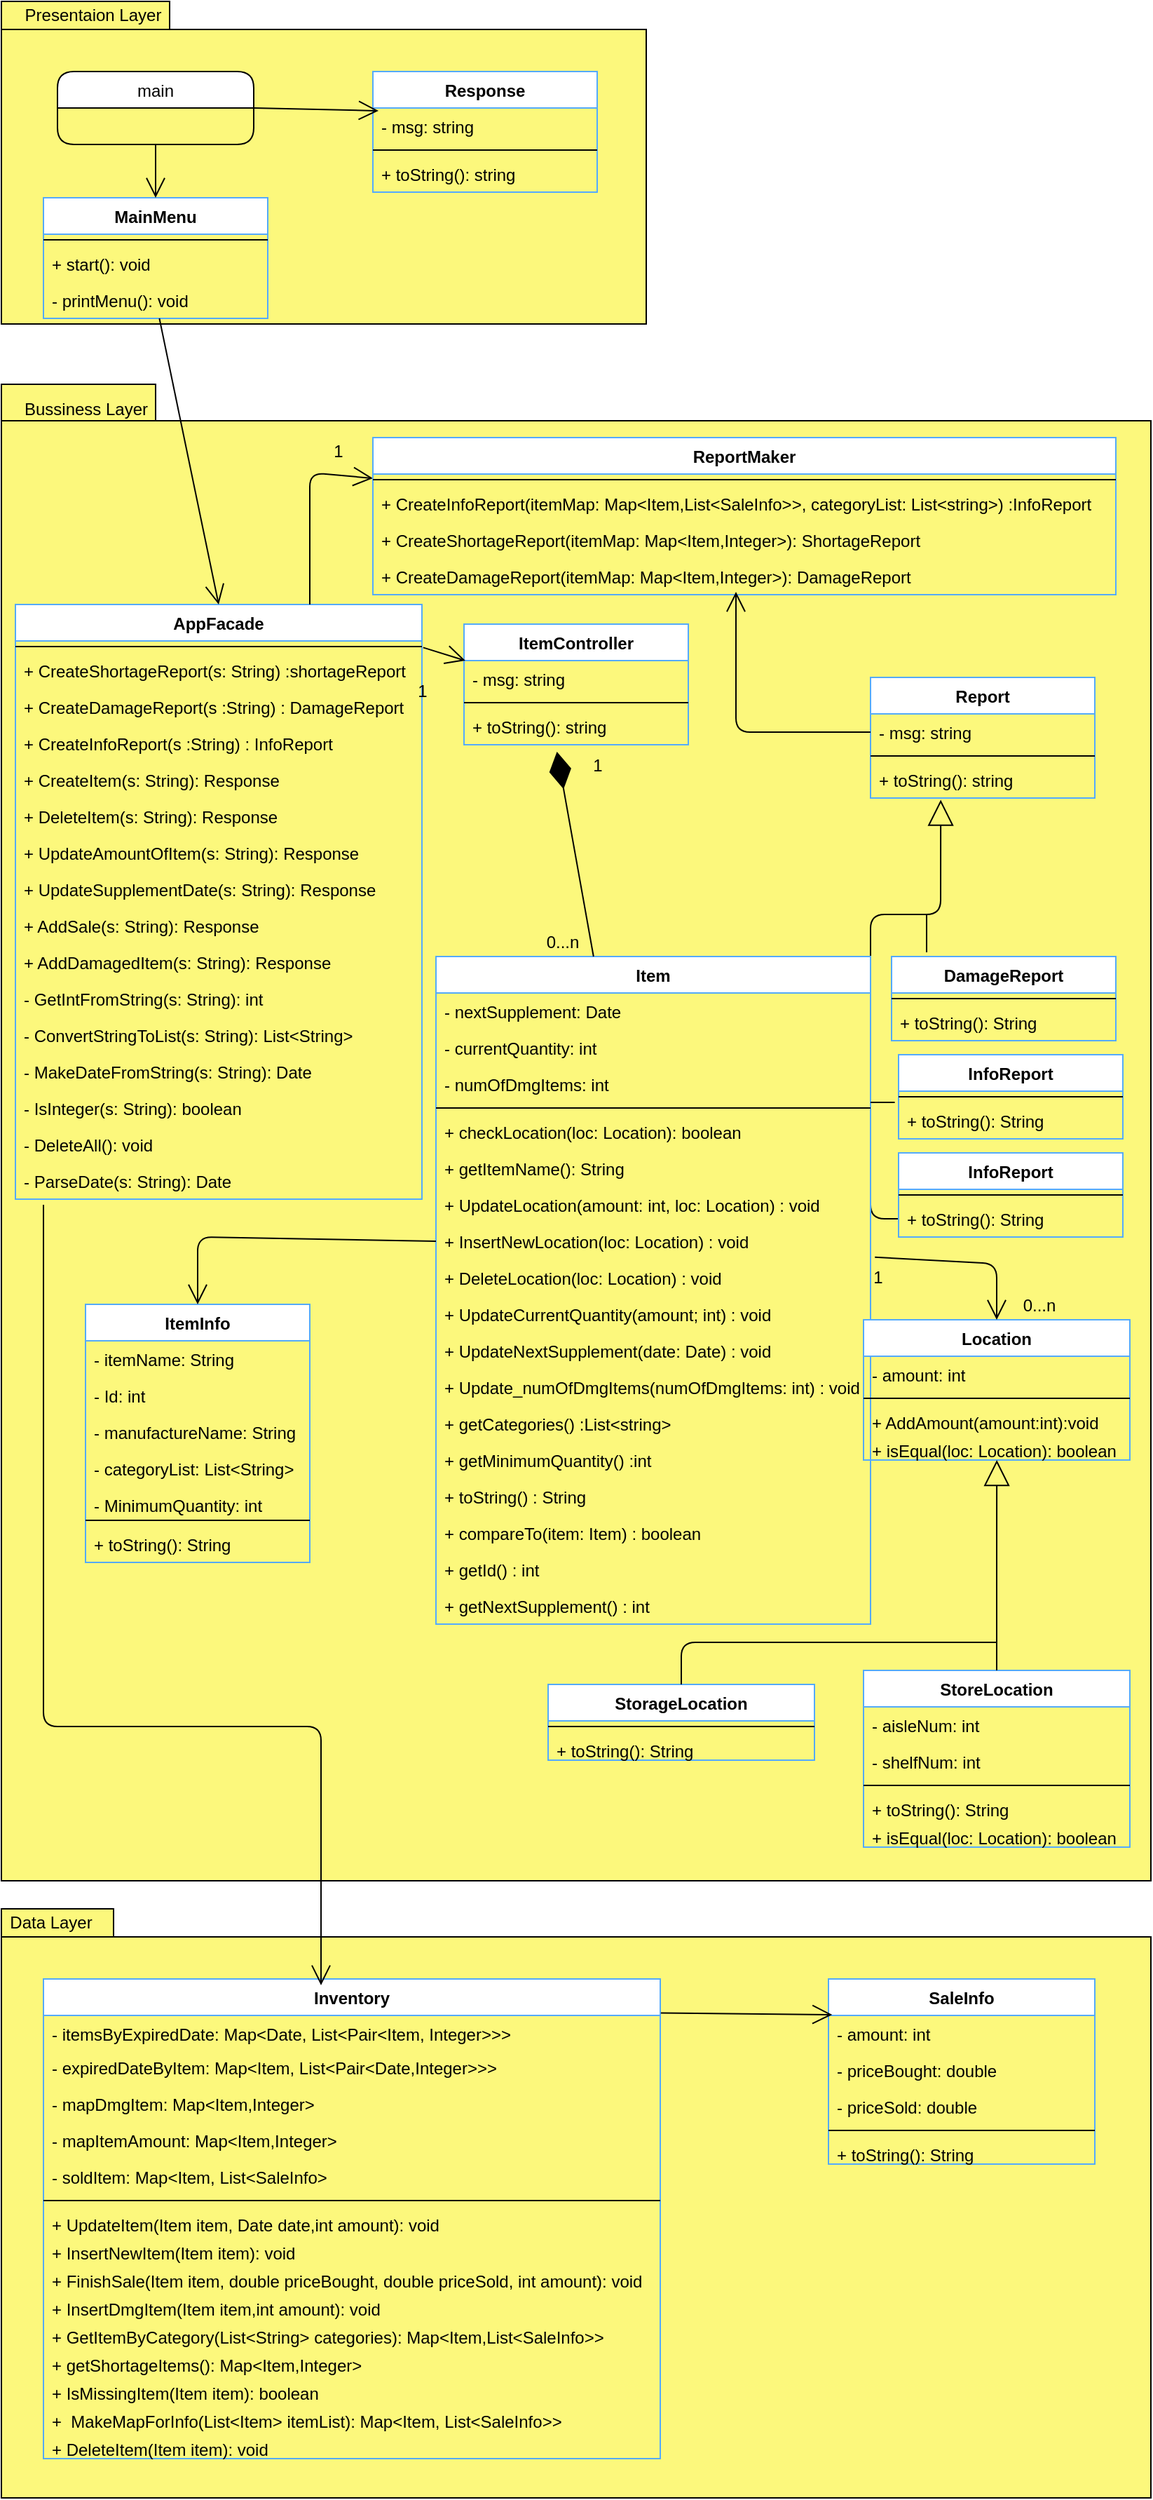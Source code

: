 <mxfile version="14.4.3" type="device"><diagram id="rXXebTQxPzWxODG-AcTk" name="Page-2"><mxGraphModel dx="852" dy="494" grid="1" gridSize="10" guides="1" tooltips="1" connect="1" arrows="1" fold="1" page="1" pageScale="1" pageWidth="850" pageHeight="1100" math="0" shadow="0"><root><mxCell id="LcNq6r1MLUMK9SBbnjjv-0"/><mxCell id="LcNq6r1MLUMK9SBbnjjv-1" parent="LcNq6r1MLUMK9SBbnjjv-0"/><mxCell id="LcNq6r1MLUMK9SBbnjjv-2" value="" style="shape=folder;fontStyle=1;spacingTop=10;tabWidth=80;tabHeight=20;tabPosition=left;html=1;fillColor=#FCF87C;" vertex="1" parent="LcNq6r1MLUMK9SBbnjjv-1"><mxGeometry x="10" y="1380" width="820" height="420" as="geometry"/></mxCell><mxCell id="LcNq6r1MLUMK9SBbnjjv-3" value="" style="shape=folder;fontStyle=1;spacingTop=10;tabWidth=110;tabHeight=26;tabPosition=left;html=1;fillColor=#FCF87C;" vertex="1" parent="LcNq6r1MLUMK9SBbnjjv-1"><mxGeometry x="10" y="293.01" width="820" height="1066.99" as="geometry"/></mxCell><mxCell id="LcNq6r1MLUMK9SBbnjjv-4" value="" style="shape=folder;fontStyle=1;spacingTop=10;tabWidth=120;tabHeight=20;tabPosition=left;html=1;fillColor=#FCF87C;" vertex="1" parent="LcNq6r1MLUMK9SBbnjjv-1"><mxGeometry x="10" y="20" width="460" height="230" as="geometry"/></mxCell><mxCell id="LcNq6r1MLUMK9SBbnjjv-5" value="main" style="swimlane;fontStyle=0;childLayout=stackLayout;horizontal=1;startSize=26;fillColor=#FFFFFF;horizontalStack=0;resizeParent=1;resizeParentMax=0;resizeLast=0;collapsible=1;marginBottom=0;rounded=1;" vertex="1" parent="LcNq6r1MLUMK9SBbnjjv-1"><mxGeometry x="50" y="70" width="140" height="52" as="geometry"/></mxCell><mxCell id="LcNq6r1MLUMK9SBbnjjv-6" value="Presentaion Layer" style="text;html=1;align=center;verticalAlign=middle;resizable=0;points=[];autosize=1;" vertex="1" parent="LcNq6r1MLUMK9SBbnjjv-1"><mxGeometry x="20" y="20" width="110" height="20" as="geometry"/></mxCell><mxCell id="LcNq6r1MLUMK9SBbnjjv-7" value="Response" style="swimlane;fontStyle=1;align=center;verticalAlign=top;childLayout=stackLayout;horizontal=1;startSize=26;horizontalStack=0;resizeParent=1;resizeParentMax=0;resizeLast=0;collapsible=1;marginBottom=0;strokeColor=#54AAFF;fillColor=#FFFFFF;" vertex="1" parent="LcNq6r1MLUMK9SBbnjjv-1"><mxGeometry x="275" y="70" width="160" height="86" as="geometry"/></mxCell><mxCell id="LcNq6r1MLUMK9SBbnjjv-8" value="- msg: string" style="text;strokeColor=none;fillColor=none;align=left;verticalAlign=top;spacingLeft=4;spacingRight=4;overflow=hidden;rotatable=0;points=[[0,0.5],[1,0.5]];portConstraint=eastwest;" vertex="1" parent="LcNq6r1MLUMK9SBbnjjv-7"><mxGeometry y="26" width="160" height="26" as="geometry"/></mxCell><mxCell id="LcNq6r1MLUMK9SBbnjjv-9" value="" style="line;strokeWidth=1;fillColor=none;align=left;verticalAlign=middle;spacingTop=-1;spacingLeft=3;spacingRight=3;rotatable=0;labelPosition=right;points=[];portConstraint=eastwest;" vertex="1" parent="LcNq6r1MLUMK9SBbnjjv-7"><mxGeometry y="52" width="160" height="8" as="geometry"/></mxCell><mxCell id="LcNq6r1MLUMK9SBbnjjv-10" value="+ toString(): string" style="text;strokeColor=none;fillColor=none;align=left;verticalAlign=top;spacingLeft=4;spacingRight=4;overflow=hidden;rotatable=0;points=[[0,0.5],[1,0.5]];portConstraint=eastwest;" vertex="1" parent="LcNq6r1MLUMK9SBbnjjv-7"><mxGeometry y="60" width="160" height="26" as="geometry"/></mxCell><mxCell id="LcNq6r1MLUMK9SBbnjjv-11" value="MainMenu" style="swimlane;fontStyle=1;align=center;verticalAlign=top;childLayout=stackLayout;horizontal=1;startSize=26;horizontalStack=0;resizeParent=1;resizeParentMax=0;resizeLast=0;collapsible=1;marginBottom=0;strokeColor=#54AAFF;fillColor=#FFFFFF;" vertex="1" parent="LcNq6r1MLUMK9SBbnjjv-1"><mxGeometry x="40" y="160" width="160" height="86" as="geometry"/></mxCell><mxCell id="LcNq6r1MLUMK9SBbnjjv-12" value="" style="line;strokeWidth=1;fillColor=none;align=left;verticalAlign=middle;spacingTop=-1;spacingLeft=3;spacingRight=3;rotatable=0;labelPosition=right;points=[];portConstraint=eastwest;" vertex="1" parent="LcNq6r1MLUMK9SBbnjjv-11"><mxGeometry y="26" width="160" height="8" as="geometry"/></mxCell><mxCell id="LcNq6r1MLUMK9SBbnjjv-13" value="+ start(): void" style="text;strokeColor=none;fillColor=none;align=left;verticalAlign=top;spacingLeft=4;spacingRight=4;overflow=hidden;rotatable=0;points=[[0,0.5],[1,0.5]];portConstraint=eastwest;" vertex="1" parent="LcNq6r1MLUMK9SBbnjjv-11"><mxGeometry y="34" width="160" height="26" as="geometry"/></mxCell><mxCell id="LcNq6r1MLUMK9SBbnjjv-14" value="- printMenu(): void" style="text;strokeColor=none;fillColor=none;align=left;verticalAlign=top;spacingLeft=4;spacingRight=4;overflow=hidden;rotatable=0;points=[[0,0.5],[1,0.5]];portConstraint=eastwest;" vertex="1" parent="LcNq6r1MLUMK9SBbnjjv-11"><mxGeometry y="60" width="160" height="26" as="geometry"/></mxCell><mxCell id="LcNq6r1MLUMK9SBbnjjv-15" value="Bussiness Layer" style="text;html=1;align=center;verticalAlign=middle;resizable=0;points=[];autosize=1;" vertex="1" parent="LcNq6r1MLUMK9SBbnjjv-1"><mxGeometry x="20" y="301.01" width="100" height="20" as="geometry"/></mxCell><mxCell id="LcNq6r1MLUMK9SBbnjjv-16" value="AppFacade" style="swimlane;fontStyle=1;align=center;verticalAlign=top;childLayout=stackLayout;horizontal=1;startSize=26;horizontalStack=0;resizeParent=1;resizeParentMax=0;resizeLast=0;collapsible=1;marginBottom=0;strokeColor=#54AAFF;fillColor=#FFFFFF;" vertex="1" parent="LcNq6r1MLUMK9SBbnjjv-1"><mxGeometry x="20" y="450" width="290" height="424" as="geometry"/></mxCell><mxCell id="LcNq6r1MLUMK9SBbnjjv-17" value="" style="line;strokeWidth=1;fillColor=none;align=left;verticalAlign=middle;spacingTop=-1;spacingLeft=3;spacingRight=3;rotatable=0;labelPosition=right;points=[];portConstraint=eastwest;" vertex="1" parent="LcNq6r1MLUMK9SBbnjjv-16"><mxGeometry y="26" width="290" height="8" as="geometry"/></mxCell><mxCell id="LcNq6r1MLUMK9SBbnjjv-18" value="+ CreateShortageReport(s: String) :shortageReport" style="text;strokeColor=none;fillColor=none;align=left;verticalAlign=top;spacingLeft=4;spacingRight=4;overflow=hidden;rotatable=0;points=[[0,0.5],[1,0.5]];portConstraint=eastwest;" vertex="1" parent="LcNq6r1MLUMK9SBbnjjv-16"><mxGeometry y="34" width="290" height="26" as="geometry"/></mxCell><mxCell id="LcNq6r1MLUMK9SBbnjjv-19" value="" style="endArrow=open;endFill=1;endSize=12;html=1;entryX=0;entryY=-0.192;entryDx=0;entryDy=0;exitX=0.7;exitY=1.115;exitDx=0;exitDy=0;exitPerimeter=0;entryPerimeter=0;" edge="1" parent="LcNq6r1MLUMK9SBbnjjv-16" target="LcNq6r1MLUMK9SBbnjjv-36"><mxGeometry width="160" relative="1" as="geometry"><mxPoint x="210" y="-0.01" as="sourcePoint"/><mxPoint x="213" y="164" as="targetPoint"/><Array as="points"><mxPoint x="210" y="-94"/></Array></mxGeometry></mxCell><mxCell id="LcNq6r1MLUMK9SBbnjjv-20" value="+ CreateDamageReport(s :String) : DamageReport" style="text;strokeColor=none;fillColor=none;align=left;verticalAlign=top;spacingLeft=4;spacingRight=4;overflow=hidden;rotatable=0;points=[[0,0.5],[1,0.5]];portConstraint=eastwest;" vertex="1" parent="LcNq6r1MLUMK9SBbnjjv-16"><mxGeometry y="60" width="290" height="26" as="geometry"/></mxCell><mxCell id="LcNq6r1MLUMK9SBbnjjv-21" value="+ CreateInfoReport(s :String) : InfoReport" style="text;strokeColor=none;fillColor=none;align=left;verticalAlign=top;spacingLeft=4;spacingRight=4;overflow=hidden;rotatable=0;points=[[0,0.5],[1,0.5]];portConstraint=eastwest;" vertex="1" parent="LcNq6r1MLUMK9SBbnjjv-16"><mxGeometry y="86" width="290" height="26" as="geometry"/></mxCell><mxCell id="LcNq6r1MLUMK9SBbnjjv-22" value="+ CreateItem(s: String): Response" style="text;strokeColor=none;fillColor=none;align=left;verticalAlign=top;spacingLeft=4;spacingRight=4;overflow=hidden;rotatable=0;points=[[0,0.5],[1,0.5]];portConstraint=eastwest;" vertex="1" parent="LcNq6r1MLUMK9SBbnjjv-16"><mxGeometry y="112" width="290" height="26" as="geometry"/></mxCell><mxCell id="LcNq6r1MLUMK9SBbnjjv-23" value="+ DeleteItem(s: String): Response" style="text;strokeColor=none;fillColor=none;align=left;verticalAlign=top;spacingLeft=4;spacingRight=4;overflow=hidden;rotatable=0;points=[[0,0.5],[1,0.5]];portConstraint=eastwest;" vertex="1" parent="LcNq6r1MLUMK9SBbnjjv-16"><mxGeometry y="138" width="290" height="26" as="geometry"/></mxCell><mxCell id="LcNq6r1MLUMK9SBbnjjv-24" value="+ UpdateAmountOfItem(s: String): Response" style="text;strokeColor=none;fillColor=none;align=left;verticalAlign=top;spacingLeft=4;spacingRight=4;overflow=hidden;rotatable=0;points=[[0,0.5],[1,0.5]];portConstraint=eastwest;" vertex="1" parent="LcNq6r1MLUMK9SBbnjjv-16"><mxGeometry y="164" width="290" height="26" as="geometry"/></mxCell><mxCell id="LcNq6r1MLUMK9SBbnjjv-25" value="+ UpdateSupplementDate(s: String): Response" style="text;strokeColor=none;fillColor=none;align=left;verticalAlign=top;spacingLeft=4;spacingRight=4;overflow=hidden;rotatable=0;points=[[0,0.5],[1,0.5]];portConstraint=eastwest;" vertex="1" parent="LcNq6r1MLUMK9SBbnjjv-16"><mxGeometry y="190" width="290" height="26" as="geometry"/></mxCell><mxCell id="LcNq6r1MLUMK9SBbnjjv-26" value="+ AddSale(s: String): Response" style="text;strokeColor=none;fillColor=none;align=left;verticalAlign=top;spacingLeft=4;spacingRight=4;overflow=hidden;rotatable=0;points=[[0,0.5],[1,0.5]];portConstraint=eastwest;" vertex="1" parent="LcNq6r1MLUMK9SBbnjjv-16"><mxGeometry y="216" width="290" height="26" as="geometry"/></mxCell><mxCell id="LcNq6r1MLUMK9SBbnjjv-27" value="+ AddDamagedItem(s: String): Response" style="text;strokeColor=none;fillColor=none;align=left;verticalAlign=top;spacingLeft=4;spacingRight=4;overflow=hidden;rotatable=0;points=[[0,0.5],[1,0.5]];portConstraint=eastwest;" vertex="1" parent="LcNq6r1MLUMK9SBbnjjv-16"><mxGeometry y="242" width="290" height="26" as="geometry"/></mxCell><mxCell id="LcNq6r1MLUMK9SBbnjjv-28" value="- GetIntFromString(s: String): int" style="text;strokeColor=none;fillColor=none;align=left;verticalAlign=top;spacingLeft=4;spacingRight=4;overflow=hidden;rotatable=0;points=[[0,0.5],[1,0.5]];portConstraint=eastwest;" vertex="1" parent="LcNq6r1MLUMK9SBbnjjv-16"><mxGeometry y="268" width="290" height="26" as="geometry"/></mxCell><mxCell id="LcNq6r1MLUMK9SBbnjjv-29" value="- ConvertStringToList(s: String): List&lt;String&gt;" style="text;strokeColor=none;fillColor=none;align=left;verticalAlign=top;spacingLeft=4;spacingRight=4;overflow=hidden;rotatable=0;points=[[0,0.5],[1,0.5]];portConstraint=eastwest;" vertex="1" parent="LcNq6r1MLUMK9SBbnjjv-16"><mxGeometry y="294" width="290" height="26" as="geometry"/></mxCell><mxCell id="LcNq6r1MLUMK9SBbnjjv-30" value="- MakeDateFromString(s: String): Date" style="text;strokeColor=none;fillColor=none;align=left;verticalAlign=top;spacingLeft=4;spacingRight=4;overflow=hidden;rotatable=0;points=[[0,0.5],[1,0.5]];portConstraint=eastwest;" vertex="1" parent="LcNq6r1MLUMK9SBbnjjv-16"><mxGeometry y="320" width="290" height="26" as="geometry"/></mxCell><mxCell id="LcNq6r1MLUMK9SBbnjjv-31" value="- IsInteger(s: String): boolean" style="text;strokeColor=none;fillColor=none;align=left;verticalAlign=top;spacingLeft=4;spacingRight=4;overflow=hidden;rotatable=0;points=[[0,0.5],[1,0.5]];portConstraint=eastwest;" vertex="1" parent="LcNq6r1MLUMK9SBbnjjv-16"><mxGeometry y="346" width="290" height="26" as="geometry"/></mxCell><mxCell id="LcNq6r1MLUMK9SBbnjjv-32" value="- DeleteAll(): void" style="text;strokeColor=none;fillColor=none;align=left;verticalAlign=top;spacingLeft=4;spacingRight=4;overflow=hidden;rotatable=0;points=[[0,0.5],[1,0.5]];portConstraint=eastwest;" vertex="1" parent="LcNq6r1MLUMK9SBbnjjv-16"><mxGeometry y="372" width="290" height="26" as="geometry"/></mxCell><mxCell id="LcNq6r1MLUMK9SBbnjjv-33" value="- ParseDate(s: String): Date" style="text;strokeColor=none;fillColor=none;align=left;verticalAlign=top;spacingLeft=4;spacingRight=4;overflow=hidden;rotatable=0;points=[[0,0.5],[1,0.5]];portConstraint=eastwest;" vertex="1" parent="LcNq6r1MLUMK9SBbnjjv-16"><mxGeometry y="398" width="290" height="26" as="geometry"/></mxCell><mxCell id="LcNq6r1MLUMK9SBbnjjv-34" value="ReportMaker" style="swimlane;fontStyle=1;align=center;verticalAlign=top;childLayout=stackLayout;horizontal=1;startSize=26;horizontalStack=0;resizeParent=1;resizeParentMax=0;resizeLast=0;collapsible=1;marginBottom=0;strokeColor=#54AAFF;fillColor=#FFFFFF;" vertex="1" parent="LcNq6r1MLUMK9SBbnjjv-1"><mxGeometry x="275" y="331.01" width="530" height="112" as="geometry"/></mxCell><mxCell id="LcNq6r1MLUMK9SBbnjjv-35" value="" style="line;strokeWidth=1;fillColor=none;align=left;verticalAlign=middle;spacingTop=-1;spacingLeft=3;spacingRight=3;rotatable=0;labelPosition=right;points=[];portConstraint=eastwest;" vertex="1" parent="LcNq6r1MLUMK9SBbnjjv-34"><mxGeometry y="26" width="530" height="8" as="geometry"/></mxCell><mxCell id="LcNq6r1MLUMK9SBbnjjv-36" value="+ CreateInfoReport(itemMap: Map&lt;Item,List&lt;SaleInfo&gt;&gt;, categoryList: List&lt;string&gt;) :InfoReport" style="text;strokeColor=none;fillColor=none;align=left;verticalAlign=top;spacingLeft=4;spacingRight=4;overflow=hidden;rotatable=0;points=[[0,0.5],[1,0.5]];portConstraint=eastwest;" vertex="1" parent="LcNq6r1MLUMK9SBbnjjv-34"><mxGeometry y="34" width="530" height="26" as="geometry"/></mxCell><mxCell id="LcNq6r1MLUMK9SBbnjjv-37" value="+ CreateShortageReport(itemMap: Map&lt;Item,Integer&gt;): ShortageReport " style="text;strokeColor=none;fillColor=none;align=left;verticalAlign=top;spacingLeft=4;spacingRight=4;overflow=hidden;rotatable=0;points=[[0,0.5],[1,0.5]];portConstraint=eastwest;" vertex="1" parent="LcNq6r1MLUMK9SBbnjjv-34"><mxGeometry y="60" width="530" height="26" as="geometry"/></mxCell><mxCell id="LcNq6r1MLUMK9SBbnjjv-38" value="+ CreateDamageReport(itemMap: Map&lt;Item,Integer&gt;): DamageReport " style="text;strokeColor=none;fillColor=none;align=left;verticalAlign=top;spacingLeft=4;spacingRight=4;overflow=hidden;rotatable=0;points=[[0,0.5],[1,0.5]];portConstraint=eastwest;" vertex="1" parent="LcNq6r1MLUMK9SBbnjjv-34"><mxGeometry y="86" width="530" height="26" as="geometry"/></mxCell><mxCell id="LcNq6r1MLUMK9SBbnjjv-39" value="ItemController" style="swimlane;fontStyle=1;align=center;verticalAlign=top;childLayout=stackLayout;horizontal=1;startSize=26;horizontalStack=0;resizeParent=1;resizeParentMax=0;resizeLast=0;collapsible=1;marginBottom=0;strokeColor=#54AAFF;fillColor=#FFFFFF;" vertex="1" parent="LcNq6r1MLUMK9SBbnjjv-1"><mxGeometry x="340" y="464" width="160" height="86" as="geometry"/></mxCell><mxCell id="LcNq6r1MLUMK9SBbnjjv-40" value="- msg: string" style="text;strokeColor=none;fillColor=none;align=left;verticalAlign=top;spacingLeft=4;spacingRight=4;overflow=hidden;rotatable=0;points=[[0,0.5],[1,0.5]];portConstraint=eastwest;" vertex="1" parent="LcNq6r1MLUMK9SBbnjjv-39"><mxGeometry y="26" width="160" height="26" as="geometry"/></mxCell><mxCell id="LcNq6r1MLUMK9SBbnjjv-41" value="" style="line;strokeWidth=1;fillColor=none;align=left;verticalAlign=middle;spacingTop=-1;spacingLeft=3;spacingRight=3;rotatable=0;labelPosition=right;points=[];portConstraint=eastwest;" vertex="1" parent="LcNq6r1MLUMK9SBbnjjv-39"><mxGeometry y="52" width="160" height="8" as="geometry"/></mxCell><mxCell id="LcNq6r1MLUMK9SBbnjjv-42" value="+ toString(): string" style="text;strokeColor=none;fillColor=none;align=left;verticalAlign=top;spacingLeft=4;spacingRight=4;overflow=hidden;rotatable=0;points=[[0,0.5],[1,0.5]];portConstraint=eastwest;" vertex="1" parent="LcNq6r1MLUMK9SBbnjjv-39"><mxGeometry y="60" width="160" height="26" as="geometry"/></mxCell><mxCell id="LcNq6r1MLUMK9SBbnjjv-43" value="" style="endArrow=open;endFill=1;endSize=12;html=1;entryX=0.5;entryY=0;entryDx=0;entryDy=0;exitX=0.5;exitY=1;exitDx=0;exitDy=0;" edge="1" parent="LcNq6r1MLUMK9SBbnjjv-1" source="LcNq6r1MLUMK9SBbnjjv-5" target="LcNq6r1MLUMK9SBbnjjv-11"><mxGeometry width="160" relative="1" as="geometry"><mxPoint x="112.5" y="121" as="sourcePoint"/><mxPoint x="222.5" y="121.0" as="targetPoint"/><Array as="points"/></mxGeometry></mxCell><mxCell id="LcNq6r1MLUMK9SBbnjjv-44" value="" style="endArrow=open;endFill=1;endSize=12;html=1;entryX=0.025;entryY=0.077;entryDx=0;entryDy=0;exitX=1;exitY=0.5;exitDx=0;exitDy=0;entryPerimeter=0;" edge="1" parent="LcNq6r1MLUMK9SBbnjjv-1" source="LcNq6r1MLUMK9SBbnjjv-5" target="LcNq6r1MLUMK9SBbnjjv-8"><mxGeometry width="160" relative="1" as="geometry"><mxPoint x="130" y="132" as="sourcePoint"/><mxPoint x="130" y="170" as="targetPoint"/><Array as="points"/></mxGeometry></mxCell><mxCell id="LcNq6r1MLUMK9SBbnjjv-45" value="" style="endArrow=open;endFill=1;endSize=12;html=1;entryX=0.5;entryY=0;entryDx=0;entryDy=0;" edge="1" parent="LcNq6r1MLUMK9SBbnjjv-1" source="LcNq6r1MLUMK9SBbnjjv-14" target="LcNq6r1MLUMK9SBbnjjv-16"><mxGeometry width="160" relative="1" as="geometry"><mxPoint x="152" y="290" as="sourcePoint"/><mxPoint x="120" y="441.01" as="targetPoint"/><Array as="points"/></mxGeometry></mxCell><mxCell id="LcNq6r1MLUMK9SBbnjjv-46" value="1" style="text;html=1;align=center;verticalAlign=middle;resizable=0;points=[];autosize=1;" vertex="1" parent="LcNq6r1MLUMK9SBbnjjv-1"><mxGeometry x="240" y="331.01" width="20" height="20" as="geometry"/></mxCell><mxCell id="LcNq6r1MLUMK9SBbnjjv-47" value="InfoReport" style="swimlane;fontStyle=1;align=center;verticalAlign=top;childLayout=stackLayout;horizontal=1;startSize=26;horizontalStack=0;resizeParent=1;resizeParentMax=0;resizeLast=0;collapsible=1;marginBottom=0;strokeColor=#54AAFF;fillColor=#FFFFFF;" vertex="1" parent="LcNq6r1MLUMK9SBbnjjv-1"><mxGeometry x="650" y="771.01" width="160" height="60" as="geometry"/></mxCell><mxCell id="LcNq6r1MLUMK9SBbnjjv-48" value="" style="line;strokeWidth=1;fillColor=none;align=left;verticalAlign=middle;spacingTop=-1;spacingLeft=3;spacingRight=3;rotatable=0;labelPosition=right;points=[];portConstraint=eastwest;" vertex="1" parent="LcNq6r1MLUMK9SBbnjjv-47"><mxGeometry y="26" width="160" height="8" as="geometry"/></mxCell><mxCell id="LcNq6r1MLUMK9SBbnjjv-49" value="+ toString(): String" style="text;strokeColor=none;fillColor=none;align=left;verticalAlign=top;spacingLeft=4;spacingRight=4;overflow=hidden;rotatable=0;points=[[0,0.5],[1,0.5]];portConstraint=eastwest;" vertex="1" parent="LcNq6r1MLUMK9SBbnjjv-47"><mxGeometry y="34" width="160" height="26" as="geometry"/></mxCell><mxCell id="LcNq6r1MLUMK9SBbnjjv-50" value="" style="endArrow=block;endSize=16;endFill=0;html=1;exitX=0;exitY=0.5;exitDx=0;exitDy=0;entryX=0.313;entryY=1.049;entryDx=0;entryDy=0;entryPerimeter=0;" edge="1" parent="LcNq6r1MLUMK9SBbnjjv-1" source="LcNq6r1MLUMK9SBbnjjv-56" target="LcNq6r1MLUMK9SBbnjjv-101"><mxGeometry x="0.125" y="-158" width="160" relative="1" as="geometry"><mxPoint x="420" y="488.01" as="sourcePoint"/><mxPoint x="147" y="590.56" as="targetPoint"/><Array as="points"><mxPoint x="630" y="888.01"/><mxPoint x="630" y="751.01"/><mxPoint x="630" y="671.01"/><mxPoint x="680" y="671.01"/></Array><mxPoint as="offset"/></mxGeometry></mxCell><mxCell id="LcNq6r1MLUMK9SBbnjjv-51" value="DamageReport" style="swimlane;fontStyle=1;align=center;verticalAlign=top;childLayout=stackLayout;horizontal=1;startSize=26;horizontalStack=0;resizeParent=1;resizeParentMax=0;resizeLast=0;collapsible=1;marginBottom=0;strokeColor=#54AAFF;fillColor=#FFFFFF;" vertex="1" parent="LcNq6r1MLUMK9SBbnjjv-1"><mxGeometry x="645" y="701.01" width="160" height="60" as="geometry"/></mxCell><mxCell id="LcNq6r1MLUMK9SBbnjjv-52" value="" style="line;strokeWidth=1;fillColor=none;align=left;verticalAlign=middle;spacingTop=-1;spacingLeft=3;spacingRight=3;rotatable=0;labelPosition=right;points=[];portConstraint=eastwest;" vertex="1" parent="LcNq6r1MLUMK9SBbnjjv-51"><mxGeometry y="26" width="160" height="8" as="geometry"/></mxCell><mxCell id="LcNq6r1MLUMK9SBbnjjv-53" value="+ toString(): String" style="text;strokeColor=none;fillColor=none;align=left;verticalAlign=top;spacingLeft=4;spacingRight=4;overflow=hidden;rotatable=0;points=[[0,0.5],[1,0.5]];portConstraint=eastwest;" vertex="1" parent="LcNq6r1MLUMK9SBbnjjv-51"><mxGeometry y="34" width="160" height="26" as="geometry"/></mxCell><mxCell id="LcNq6r1MLUMK9SBbnjjv-54" value="InfoReport" style="swimlane;fontStyle=1;align=center;verticalAlign=top;childLayout=stackLayout;horizontal=1;startSize=26;horizontalStack=0;resizeParent=1;resizeParentMax=0;resizeLast=0;collapsible=1;marginBottom=0;strokeColor=#54AAFF;fillColor=#FFFFFF;" vertex="1" parent="LcNq6r1MLUMK9SBbnjjv-1"><mxGeometry x="650" y="841.01" width="160" height="60" as="geometry"/></mxCell><mxCell id="LcNq6r1MLUMK9SBbnjjv-55" value="" style="line;strokeWidth=1;fillColor=none;align=left;verticalAlign=middle;spacingTop=-1;spacingLeft=3;spacingRight=3;rotatable=0;labelPosition=right;points=[];portConstraint=eastwest;" vertex="1" parent="LcNq6r1MLUMK9SBbnjjv-54"><mxGeometry y="26" width="160" height="8" as="geometry"/></mxCell><mxCell id="LcNq6r1MLUMK9SBbnjjv-56" value="+ toString(): String" style="text;strokeColor=none;fillColor=none;align=left;verticalAlign=top;spacingLeft=4;spacingRight=4;overflow=hidden;rotatable=0;points=[[0,0.5],[1,0.5]];portConstraint=eastwest;" vertex="1" parent="LcNq6r1MLUMK9SBbnjjv-54"><mxGeometry y="34" width="160" height="26" as="geometry"/></mxCell><mxCell id="LcNq6r1MLUMK9SBbnjjv-57" value="" style="endArrow=open;endFill=1;endSize=12;html=1;entryX=0.006;entryY=0;entryDx=0;entryDy=0;entryPerimeter=0;exitX=1.003;exitY=-0.127;exitDx=0;exitDy=0;exitPerimeter=0;" edge="1" parent="LcNq6r1MLUMK9SBbnjjv-1" source="LcNq6r1MLUMK9SBbnjjv-18" target="LcNq6r1MLUMK9SBbnjjv-40"><mxGeometry width="160" relative="1" as="geometry"><mxPoint x="300" y="757.01" as="sourcePoint"/><mxPoint x="303" y="912.02" as="targetPoint"/><Array as="points"/></mxGeometry></mxCell><mxCell id="LcNq6r1MLUMK9SBbnjjv-58" value="1" style="text;html=1;align=center;verticalAlign=middle;resizable=0;points=[];autosize=1;" vertex="1" parent="LcNq6r1MLUMK9SBbnjjv-1"><mxGeometry x="300" y="502.01" width="20" height="20" as="geometry"/></mxCell><mxCell id="LcNq6r1MLUMK9SBbnjjv-59" value="Item" style="swimlane;fontStyle=1;align=center;verticalAlign=top;childLayout=stackLayout;horizontal=1;startSize=26;horizontalStack=0;resizeParent=1;resizeParentMax=0;resizeLast=0;collapsible=1;marginBottom=0;strokeColor=#54AAFF;fillColor=#FFFFFF;" vertex="1" parent="LcNq6r1MLUMK9SBbnjjv-1"><mxGeometry x="320" y="701.01" width="310" height="476" as="geometry"/></mxCell><mxCell id="LcNq6r1MLUMK9SBbnjjv-60" value="- nextSupplement: Date" style="text;strokeColor=none;fillColor=none;align=left;verticalAlign=top;spacingLeft=4;spacingRight=4;overflow=hidden;rotatable=0;points=[[0,0.5],[1,0.5]];portConstraint=eastwest;" vertex="1" parent="LcNq6r1MLUMK9SBbnjjv-59"><mxGeometry y="26" width="310" height="26" as="geometry"/></mxCell><mxCell id="LcNq6r1MLUMK9SBbnjjv-61" value="- currentQuantity: int" style="text;strokeColor=none;fillColor=none;align=left;verticalAlign=top;spacingLeft=4;spacingRight=4;overflow=hidden;rotatable=0;points=[[0,0.5],[1,0.5]];portConstraint=eastwest;" vertex="1" parent="LcNq6r1MLUMK9SBbnjjv-59"><mxGeometry y="52" width="310" height="26" as="geometry"/></mxCell><mxCell id="LcNq6r1MLUMK9SBbnjjv-62" value="- numOfDmgItems: int" style="text;strokeColor=none;fillColor=none;align=left;verticalAlign=top;spacingLeft=4;spacingRight=4;overflow=hidden;rotatable=0;points=[[0,0.5],[1,0.5]];portConstraint=eastwest;" vertex="1" parent="LcNq6r1MLUMK9SBbnjjv-59"><mxGeometry y="78" width="310" height="26" as="geometry"/></mxCell><mxCell id="LcNq6r1MLUMK9SBbnjjv-63" value="" style="line;strokeWidth=1;fillColor=none;align=left;verticalAlign=middle;spacingTop=-1;spacingLeft=3;spacingRight=3;rotatable=0;labelPosition=right;points=[];portConstraint=eastwest;" vertex="1" parent="LcNq6r1MLUMK9SBbnjjv-59"><mxGeometry y="104" width="310" height="8" as="geometry"/></mxCell><mxCell id="LcNq6r1MLUMK9SBbnjjv-64" value="+ checkLocation(loc: Location): boolean" style="text;strokeColor=none;fillColor=none;align=left;verticalAlign=top;spacingLeft=4;spacingRight=4;overflow=hidden;rotatable=0;points=[[0,0.5],[1,0.5]];portConstraint=eastwest;" vertex="1" parent="LcNq6r1MLUMK9SBbnjjv-59"><mxGeometry y="112" width="310" height="26" as="geometry"/></mxCell><mxCell id="LcNq6r1MLUMK9SBbnjjv-65" value="+ getItemName(): String" style="text;strokeColor=none;fillColor=none;align=left;verticalAlign=top;spacingLeft=4;spacingRight=4;overflow=hidden;rotatable=0;points=[[0,0.5],[1,0.5]];portConstraint=eastwest;" vertex="1" parent="LcNq6r1MLUMK9SBbnjjv-59"><mxGeometry y="138" width="310" height="26" as="geometry"/></mxCell><mxCell id="LcNq6r1MLUMK9SBbnjjv-66" value="+ UpdateLocation(amount: int, loc: Location) : void" style="text;strokeColor=none;fillColor=none;align=left;verticalAlign=top;spacingLeft=4;spacingRight=4;overflow=hidden;rotatable=0;points=[[0,0.5],[1,0.5]];portConstraint=eastwest;" vertex="1" parent="LcNq6r1MLUMK9SBbnjjv-59"><mxGeometry y="164" width="310" height="26" as="geometry"/></mxCell><mxCell id="LcNq6r1MLUMK9SBbnjjv-67" value="+ InsertNewLocation(loc: Location) : void" style="text;strokeColor=none;fillColor=none;align=left;verticalAlign=top;spacingLeft=4;spacingRight=4;overflow=hidden;rotatable=0;points=[[0,0.5],[1,0.5]];portConstraint=eastwest;" vertex="1" parent="LcNq6r1MLUMK9SBbnjjv-59"><mxGeometry y="190" width="310" height="26" as="geometry"/></mxCell><mxCell id="LcNq6r1MLUMK9SBbnjjv-68" value="+ DeleteLocation(loc: Location) : void" style="text;strokeColor=none;fillColor=none;align=left;verticalAlign=top;spacingLeft=4;spacingRight=4;overflow=hidden;rotatable=0;points=[[0,0.5],[1,0.5]];portConstraint=eastwest;" vertex="1" parent="LcNq6r1MLUMK9SBbnjjv-59"><mxGeometry y="216" width="310" height="26" as="geometry"/></mxCell><mxCell id="LcNq6r1MLUMK9SBbnjjv-69" value="+ UpdateCurrentQuantity(amount; int) : void" style="text;strokeColor=none;fillColor=none;align=left;verticalAlign=top;spacingLeft=4;spacingRight=4;overflow=hidden;rotatable=0;points=[[0,0.5],[1,0.5]];portConstraint=eastwest;" vertex="1" parent="LcNq6r1MLUMK9SBbnjjv-59"><mxGeometry y="242" width="310" height="26" as="geometry"/></mxCell><mxCell id="LcNq6r1MLUMK9SBbnjjv-70" value="+ UpdateNextSupplement(date: Date) : void" style="text;strokeColor=none;fillColor=none;align=left;verticalAlign=top;spacingLeft=4;spacingRight=4;overflow=hidden;rotatable=0;points=[[0,0.5],[1,0.5]];portConstraint=eastwest;" vertex="1" parent="LcNq6r1MLUMK9SBbnjjv-59"><mxGeometry y="268" width="310" height="26" as="geometry"/></mxCell><mxCell id="LcNq6r1MLUMK9SBbnjjv-71" value="+ Update_numOfDmgItems(numOfDmgItems: int) : void" style="text;strokeColor=none;fillColor=none;align=left;verticalAlign=top;spacingLeft=4;spacingRight=4;overflow=hidden;rotatable=0;points=[[0,0.5],[1,0.5]];portConstraint=eastwest;" vertex="1" parent="LcNq6r1MLUMK9SBbnjjv-59"><mxGeometry y="294" width="310" height="26" as="geometry"/></mxCell><mxCell id="LcNq6r1MLUMK9SBbnjjv-72" value="+ getCategories() :List&lt;string&gt;" style="text;strokeColor=none;fillColor=none;align=left;verticalAlign=top;spacingLeft=4;spacingRight=4;overflow=hidden;rotatable=0;points=[[0,0.5],[1,0.5]];portConstraint=eastwest;" vertex="1" parent="LcNq6r1MLUMK9SBbnjjv-59"><mxGeometry y="320" width="310" height="26" as="geometry"/></mxCell><mxCell id="LcNq6r1MLUMK9SBbnjjv-73" value="+ getMinimumQuantity() :int" style="text;strokeColor=none;fillColor=none;align=left;verticalAlign=top;spacingLeft=4;spacingRight=4;overflow=hidden;rotatable=0;points=[[0,0.5],[1,0.5]];portConstraint=eastwest;" vertex="1" parent="LcNq6r1MLUMK9SBbnjjv-59"><mxGeometry y="346" width="310" height="26" as="geometry"/></mxCell><mxCell id="LcNq6r1MLUMK9SBbnjjv-74" value="+ toString() : String" style="text;strokeColor=none;fillColor=none;align=left;verticalAlign=top;spacingLeft=4;spacingRight=4;overflow=hidden;rotatable=0;points=[[0,0.5],[1,0.5]];portConstraint=eastwest;" vertex="1" parent="LcNq6r1MLUMK9SBbnjjv-59"><mxGeometry y="372" width="310" height="26" as="geometry"/></mxCell><mxCell id="LcNq6r1MLUMK9SBbnjjv-75" value="+ compareTo(item: Item) : boolean" style="text;strokeColor=none;fillColor=none;align=left;verticalAlign=top;spacingLeft=4;spacingRight=4;overflow=hidden;rotatable=0;points=[[0,0.5],[1,0.5]];portConstraint=eastwest;" vertex="1" parent="LcNq6r1MLUMK9SBbnjjv-59"><mxGeometry y="398" width="310" height="26" as="geometry"/></mxCell><mxCell id="LcNq6r1MLUMK9SBbnjjv-76" value="+ getId() : int" style="text;strokeColor=none;fillColor=none;align=left;verticalAlign=top;spacingLeft=4;spacingRight=4;overflow=hidden;rotatable=0;points=[[0,0.5],[1,0.5]];portConstraint=eastwest;" vertex="1" parent="LcNq6r1MLUMK9SBbnjjv-59"><mxGeometry y="424" width="310" height="26" as="geometry"/></mxCell><mxCell id="LcNq6r1MLUMK9SBbnjjv-77" value="+ getNextSupplement() : int" style="text;strokeColor=none;fillColor=none;align=left;verticalAlign=top;spacingLeft=4;spacingRight=4;overflow=hidden;rotatable=0;points=[[0,0.5],[1,0.5]];portConstraint=eastwest;" vertex="1" parent="LcNq6r1MLUMK9SBbnjjv-59"><mxGeometry y="450" width="310" height="26" as="geometry"/></mxCell><mxCell id="LcNq6r1MLUMK9SBbnjjv-78" value="" style="endArrow=diamondThin;endFill=1;endSize=24;html=1;entryX=0.247;entryY=1.154;entryDx=0;entryDy=0;entryPerimeter=0;" edge="1" parent="LcNq6r1MLUMK9SBbnjjv-1" source="LcNq6r1MLUMK9SBbnjjv-59"><mxGeometry width="160" relative="1" as="geometry"><mxPoint x="233.71" y="1083.01" as="sourcePoint"/><mxPoint x="406.285" y="555.014" as="targetPoint"/></mxGeometry></mxCell><mxCell id="LcNq6r1MLUMK9SBbnjjv-79" value="1" style="text;html=1;align=center;verticalAlign=middle;resizable=0;points=[];autosize=1;" vertex="1" parent="LcNq6r1MLUMK9SBbnjjv-1"><mxGeometry x="425" y="555.01" width="20" height="20" as="geometry"/></mxCell><mxCell id="LcNq6r1MLUMK9SBbnjjv-80" value="0...n" style="text;html=1;align=center;verticalAlign=middle;resizable=0;points=[];autosize=1;" vertex="1" parent="LcNq6r1MLUMK9SBbnjjv-1"><mxGeometry x="390" y="681.01" width="40" height="20" as="geometry"/></mxCell><mxCell id="LcNq6r1MLUMK9SBbnjjv-81" value="ItemInfo" style="swimlane;fontStyle=1;align=center;verticalAlign=top;childLayout=stackLayout;horizontal=1;startSize=26;horizontalStack=0;resizeParent=1;resizeParentMax=0;resizeLast=0;collapsible=1;marginBottom=0;strokeColor=#54AAFF;fillColor=#FFFFFF;" vertex="1" parent="LcNq6r1MLUMK9SBbnjjv-1"><mxGeometry x="70" y="949.01" width="160" height="184" as="geometry"/></mxCell><mxCell id="LcNq6r1MLUMK9SBbnjjv-82" value="- itemName: String" style="text;strokeColor=none;fillColor=none;align=left;verticalAlign=top;spacingLeft=4;spacingRight=4;overflow=hidden;rotatable=0;points=[[0,0.5],[1,0.5]];portConstraint=eastwest;" vertex="1" parent="LcNq6r1MLUMK9SBbnjjv-81"><mxGeometry y="26" width="160" height="26" as="geometry"/></mxCell><mxCell id="LcNq6r1MLUMK9SBbnjjv-83" value="- Id: int" style="text;strokeColor=none;fillColor=none;align=left;verticalAlign=top;spacingLeft=4;spacingRight=4;overflow=hidden;rotatable=0;points=[[0,0.5],[1,0.5]];portConstraint=eastwest;" vertex="1" parent="LcNq6r1MLUMK9SBbnjjv-81"><mxGeometry y="52" width="160" height="26" as="geometry"/></mxCell><mxCell id="LcNq6r1MLUMK9SBbnjjv-84" value="- manufactureName: String" style="text;strokeColor=none;fillColor=none;align=left;verticalAlign=top;spacingLeft=4;spacingRight=4;overflow=hidden;rotatable=0;points=[[0,0.5],[1,0.5]];portConstraint=eastwest;" vertex="1" parent="LcNq6r1MLUMK9SBbnjjv-81"><mxGeometry y="78" width="160" height="26" as="geometry"/></mxCell><mxCell id="LcNq6r1MLUMK9SBbnjjv-85" value="- categoryList: List&lt;String&gt;" style="text;strokeColor=none;fillColor=none;align=left;verticalAlign=top;spacingLeft=4;spacingRight=4;overflow=hidden;rotatable=0;points=[[0,0.5],[1,0.5]];portConstraint=eastwest;" vertex="1" parent="LcNq6r1MLUMK9SBbnjjv-81"><mxGeometry y="104" width="160" height="26" as="geometry"/></mxCell><mxCell id="LcNq6r1MLUMK9SBbnjjv-86" value="- MinimumQuantity: int" style="text;strokeColor=none;fillColor=none;align=left;verticalAlign=top;spacingLeft=4;spacingRight=4;overflow=hidden;rotatable=0;points=[[0,0.5],[1,0.5]];portConstraint=eastwest;" vertex="1" parent="LcNq6r1MLUMK9SBbnjjv-81"><mxGeometry y="130" width="160" height="20" as="geometry"/></mxCell><mxCell id="LcNq6r1MLUMK9SBbnjjv-87" value="" style="line;strokeWidth=1;fillColor=none;align=left;verticalAlign=middle;spacingTop=-1;spacingLeft=3;spacingRight=3;rotatable=0;labelPosition=right;points=[];portConstraint=eastwest;" vertex="1" parent="LcNq6r1MLUMK9SBbnjjv-81"><mxGeometry y="150" width="160" height="8" as="geometry"/></mxCell><mxCell id="LcNq6r1MLUMK9SBbnjjv-88" value="+ toString(): String" style="text;strokeColor=none;fillColor=none;align=left;verticalAlign=top;spacingLeft=4;spacingRight=4;overflow=hidden;rotatable=0;points=[[0,0.5],[1,0.5]];portConstraint=eastwest;" vertex="1" parent="LcNq6r1MLUMK9SBbnjjv-81"><mxGeometry y="158" width="160" height="26" as="geometry"/></mxCell><mxCell id="LcNq6r1MLUMK9SBbnjjv-89" value="Location" style="swimlane;fontStyle=1;align=center;verticalAlign=top;childLayout=stackLayout;horizontal=1;startSize=26;horizontalStack=0;resizeParent=1;resizeParentMax=0;resizeLast=0;collapsible=1;marginBottom=0;strokeColor=#54AAFF;fillColor=#FFFFFF;" vertex="1" parent="LcNq6r1MLUMK9SBbnjjv-1"><mxGeometry x="625" y="960" width="190" height="100" as="geometry"/></mxCell><mxCell id="LcNq6r1MLUMK9SBbnjjv-90" value="- amount: int" style="text;strokeColor=none;fillColor=none;align=left;verticalAlign=top;spacingLeft=4;spacingRight=4;overflow=hidden;rotatable=0;points=[[0,0.5],[1,0.5]];portConstraint=eastwest;" vertex="1" parent="LcNq6r1MLUMK9SBbnjjv-89"><mxGeometry y="26" width="190" height="26" as="geometry"/></mxCell><mxCell id="LcNq6r1MLUMK9SBbnjjv-91" value="" style="line;strokeWidth=1;fillColor=none;align=left;verticalAlign=middle;spacingTop=-1;spacingLeft=3;spacingRight=3;rotatable=0;labelPosition=right;points=[];portConstraint=eastwest;" vertex="1" parent="LcNq6r1MLUMK9SBbnjjv-89"><mxGeometry y="52" width="190" height="8" as="geometry"/></mxCell><mxCell id="LcNq6r1MLUMK9SBbnjjv-92" value="+ AddAmount(amount:int):void" style="text;strokeColor=none;fillColor=none;align=left;verticalAlign=top;spacingLeft=4;spacingRight=4;overflow=hidden;rotatable=0;points=[[0,0.5],[1,0.5]];portConstraint=eastwest;" vertex="1" parent="LcNq6r1MLUMK9SBbnjjv-89"><mxGeometry y="60" width="190" height="20" as="geometry"/></mxCell><mxCell id="LcNq6r1MLUMK9SBbnjjv-93" value="+ isEqual(loc: Location): boolean" style="text;strokeColor=none;fillColor=none;align=left;verticalAlign=top;spacingLeft=4;spacingRight=4;overflow=hidden;rotatable=0;points=[[0,0.5],[1,0.5]];portConstraint=eastwest;" vertex="1" parent="LcNq6r1MLUMK9SBbnjjv-89"><mxGeometry y="80" width="190" height="20" as="geometry"/></mxCell><mxCell id="LcNq6r1MLUMK9SBbnjjv-94" value="" style="endArrow=open;endFill=1;endSize=12;html=1;entryX=0.5;entryY=0;entryDx=0;entryDy=0;exitX=1.01;exitY=-0.061;exitDx=0;exitDy=0;exitPerimeter=0;" edge="1" parent="LcNq6r1MLUMK9SBbnjjv-1" source="LcNq6r1MLUMK9SBbnjjv-68" target="LcNq6r1MLUMK9SBbnjjv-89"><mxGeometry width="160" relative="1" as="geometry"><mxPoint x="610" y="913" as="sourcePoint"/><mxPoint x="725" y="1051.01" as="targetPoint"/><Array as="points"><mxPoint x="720" y="920"/></Array></mxGeometry></mxCell><mxCell id="LcNq6r1MLUMK9SBbnjjv-95" value="0...n" style="text;html=1;align=center;verticalAlign=middle;resizable=0;points=[];autosize=1;" vertex="1" parent="LcNq6r1MLUMK9SBbnjjv-1"><mxGeometry x="730" y="940" width="40" height="20" as="geometry"/></mxCell><mxCell id="LcNq6r1MLUMK9SBbnjjv-96" value="1" style="text;html=1;align=center;verticalAlign=middle;resizable=0;points=[];autosize=1;" vertex="1" parent="LcNq6r1MLUMK9SBbnjjv-1"><mxGeometry x="625" y="920" width="20" height="20" as="geometry"/></mxCell><mxCell id="LcNq6r1MLUMK9SBbnjjv-97" value="" style="endArrow=open;endFill=1;endSize=12;html=1;entryX=0.5;entryY=0;entryDx=0;entryDy=0;exitX=0;exitY=0.5;exitDx=0;exitDy=0;" edge="1" parent="LcNq6r1MLUMK9SBbnjjv-1" source="LcNq6r1MLUMK9SBbnjjv-67" target="LcNq6r1MLUMK9SBbnjjv-81"><mxGeometry width="160" relative="1" as="geometry"><mxPoint x="310" y="901.01" as="sourcePoint"/><mxPoint x="623" y="934.01" as="targetPoint"/><Array as="points"><mxPoint x="150" y="901.01"/></Array></mxGeometry></mxCell><mxCell id="LcNq6r1MLUMK9SBbnjjv-98" value="Report" style="swimlane;fontStyle=1;align=center;verticalAlign=top;childLayout=stackLayout;horizontal=1;startSize=26;horizontalStack=0;resizeParent=1;resizeParentMax=0;resizeLast=0;collapsible=1;marginBottom=0;strokeColor=#54AAFF;fillColor=#FFFFFF;" vertex="1" parent="LcNq6r1MLUMK9SBbnjjv-1"><mxGeometry x="630" y="502.01" width="160" height="86" as="geometry"/></mxCell><mxCell id="LcNq6r1MLUMK9SBbnjjv-99" value="- msg: string" style="text;strokeColor=none;fillColor=none;align=left;verticalAlign=top;spacingLeft=4;spacingRight=4;overflow=hidden;rotatable=0;points=[[0,0.5],[1,0.5]];portConstraint=eastwest;" vertex="1" parent="LcNq6r1MLUMK9SBbnjjv-98"><mxGeometry y="26" width="160" height="26" as="geometry"/></mxCell><mxCell id="LcNq6r1MLUMK9SBbnjjv-100" value="" style="line;strokeWidth=1;fillColor=none;align=left;verticalAlign=middle;spacingTop=-1;spacingLeft=3;spacingRight=3;rotatable=0;labelPosition=right;points=[];portConstraint=eastwest;" vertex="1" parent="LcNq6r1MLUMK9SBbnjjv-98"><mxGeometry y="52" width="160" height="8" as="geometry"/></mxCell><mxCell id="LcNq6r1MLUMK9SBbnjjv-101" value="+ toString(): string" style="text;strokeColor=none;fillColor=none;align=left;verticalAlign=top;spacingLeft=4;spacingRight=4;overflow=hidden;rotatable=0;points=[[0,0.5],[1,0.5]];portConstraint=eastwest;" vertex="1" parent="LcNq6r1MLUMK9SBbnjjv-98"><mxGeometry y="60" width="160" height="26" as="geometry"/></mxCell><mxCell id="LcNq6r1MLUMK9SBbnjjv-102" value="" style="endArrow=open;endFill=1;endSize=12;html=1;exitX=0.7;exitY=1.115;exitDx=0;exitDy=0;exitPerimeter=0;" edge="1" parent="LcNq6r1MLUMK9SBbnjjv-98"><mxGeometry width="160" relative="1" as="geometry"><mxPoint y="39" as="sourcePoint"/><mxPoint x="-96" y="-61" as="targetPoint"/><Array as="points"><mxPoint x="-96" y="39"/></Array></mxGeometry></mxCell><mxCell id="LcNq6r1MLUMK9SBbnjjv-103" value="" style="endArrow=none;html=1;entryX=-0.017;entryY=0;entryDx=0;entryDy=0;entryPerimeter=0;" edge="1" parent="LcNq6r1MLUMK9SBbnjjv-1" target="LcNq6r1MLUMK9SBbnjjv-49"><mxGeometry width="50" height="50" relative="1" as="geometry"><mxPoint x="630" y="805.01" as="sourcePoint"/><mxPoint x="460" y="691.01" as="targetPoint"/></mxGeometry></mxCell><mxCell id="LcNq6r1MLUMK9SBbnjjv-104" value="" style="endArrow=none;html=1;" edge="1" parent="LcNq6r1MLUMK9SBbnjjv-1"><mxGeometry width="50" height="50" relative="1" as="geometry"><mxPoint x="670" y="698.01" as="sourcePoint"/><mxPoint x="670" y="671.01" as="targetPoint"/></mxGeometry></mxCell><mxCell id="LcNq6r1MLUMK9SBbnjjv-105" value="StorageLocation" style="swimlane;fontStyle=1;align=center;verticalAlign=top;childLayout=stackLayout;horizontal=1;startSize=26;horizontalStack=0;resizeParent=1;resizeParentMax=0;resizeLast=0;collapsible=1;marginBottom=0;strokeColor=#54AAFF;fillColor=#FFFFFF;" vertex="1" parent="LcNq6r1MLUMK9SBbnjjv-1"><mxGeometry x="400" y="1220" width="190" height="54" as="geometry"/></mxCell><mxCell id="LcNq6r1MLUMK9SBbnjjv-106" value="" style="line;strokeWidth=1;fillColor=none;align=left;verticalAlign=middle;spacingTop=-1;spacingLeft=3;spacingRight=3;rotatable=0;labelPosition=right;points=[];portConstraint=eastwest;" vertex="1" parent="LcNq6r1MLUMK9SBbnjjv-105"><mxGeometry y="26" width="190" height="8" as="geometry"/></mxCell><mxCell id="LcNq6r1MLUMK9SBbnjjv-107" value="+ toString(): String" style="text;strokeColor=none;fillColor=none;align=left;verticalAlign=top;spacingLeft=4;spacingRight=4;overflow=hidden;rotatable=0;points=[[0,0.5],[1,0.5]];portConstraint=eastwest;" vertex="1" parent="LcNq6r1MLUMK9SBbnjjv-105"><mxGeometry y="34" width="190" height="20" as="geometry"/></mxCell><mxCell id="LcNq6r1MLUMK9SBbnjjv-108" value="StoreLocation" style="swimlane;fontStyle=1;align=center;verticalAlign=top;childLayout=stackLayout;horizontal=1;startSize=26;horizontalStack=0;resizeParent=1;resizeParentMax=0;resizeLast=0;collapsible=1;marginBottom=0;strokeColor=#54AAFF;fillColor=#FFFFFF;" vertex="1" parent="LcNq6r1MLUMK9SBbnjjv-1"><mxGeometry x="625" y="1210" width="190" height="126" as="geometry"/></mxCell><mxCell id="LcNq6r1MLUMK9SBbnjjv-109" value="- aisleNum: int" style="text;strokeColor=none;fillColor=none;align=left;verticalAlign=top;spacingLeft=4;spacingRight=4;overflow=hidden;rotatable=0;points=[[0,0.5],[1,0.5]];portConstraint=eastwest;" vertex="1" parent="LcNq6r1MLUMK9SBbnjjv-108"><mxGeometry y="26" width="190" height="26" as="geometry"/></mxCell><mxCell id="LcNq6r1MLUMK9SBbnjjv-110" value="- shelfNum: int" style="text;strokeColor=none;fillColor=none;align=left;verticalAlign=top;spacingLeft=4;spacingRight=4;overflow=hidden;rotatable=0;points=[[0,0.5],[1,0.5]];portConstraint=eastwest;" vertex="1" parent="LcNq6r1MLUMK9SBbnjjv-108"><mxGeometry y="52" width="190" height="26" as="geometry"/></mxCell><mxCell id="LcNq6r1MLUMK9SBbnjjv-111" value="" style="line;strokeWidth=1;fillColor=none;align=left;verticalAlign=middle;spacingTop=-1;spacingLeft=3;spacingRight=3;rotatable=0;labelPosition=right;points=[];portConstraint=eastwest;" vertex="1" parent="LcNq6r1MLUMK9SBbnjjv-108"><mxGeometry y="78" width="190" height="8" as="geometry"/></mxCell><mxCell id="LcNq6r1MLUMK9SBbnjjv-112" value="+ toString(): String" style="text;strokeColor=none;fillColor=none;align=left;verticalAlign=top;spacingLeft=4;spacingRight=4;overflow=hidden;rotatable=0;points=[[0,0.5],[1,0.5]];portConstraint=eastwest;" vertex="1" parent="LcNq6r1MLUMK9SBbnjjv-108"><mxGeometry y="86" width="190" height="20" as="geometry"/></mxCell><mxCell id="LcNq6r1MLUMK9SBbnjjv-113" value="+ isEqual(loc: Location): boolean" style="text;strokeColor=none;fillColor=none;align=left;verticalAlign=top;spacingLeft=4;spacingRight=4;overflow=hidden;rotatable=0;points=[[0,0.5],[1,0.5]];portConstraint=eastwest;" vertex="1" parent="LcNq6r1MLUMK9SBbnjjv-108"><mxGeometry y="106" width="190" height="20" as="geometry"/></mxCell><mxCell id="LcNq6r1MLUMK9SBbnjjv-114" value="" style="endArrow=block;endSize=16;endFill=0;html=1;exitX=0.5;exitY=0;exitDx=0;exitDy=0;entryX=0.313;entryY=1.049;entryDx=0;entryDy=0;entryPerimeter=0;" edge="1" parent="LcNq6r1MLUMK9SBbnjjv-1" source="LcNq6r1MLUMK9SBbnjjv-108"><mxGeometry x="0.125" y="-158" width="160" relative="1" as="geometry"><mxPoint x="690" y="1358.73" as="sourcePoint"/><mxPoint x="720.08" y="1060.004" as="targetPoint"/><Array as="points"><mxPoint x="720" y="1210"/><mxPoint x="720" y="1180"/><mxPoint x="720" y="1141.73"/></Array><mxPoint as="offset"/></mxGeometry></mxCell><mxCell id="LcNq6r1MLUMK9SBbnjjv-115" value="" style="endArrow=none;html=1;exitX=0.5;exitY=0;exitDx=0;exitDy=0;" edge="1" parent="LcNq6r1MLUMK9SBbnjjv-1" source="LcNq6r1MLUMK9SBbnjjv-105"><mxGeometry width="50" height="50" relative="1" as="geometry"><mxPoint x="670" y="1240" as="sourcePoint"/><mxPoint x="720" y="1190" as="targetPoint"/><Array as="points"><mxPoint x="495" y="1190"/></Array></mxGeometry></mxCell><mxCell id="LcNq6r1MLUMK9SBbnjjv-116" value="SaleInfo" style="swimlane;fontStyle=1;align=center;verticalAlign=top;childLayout=stackLayout;horizontal=1;startSize=26;horizontalStack=0;resizeParent=1;resizeParentMax=0;resizeLast=0;collapsible=1;marginBottom=0;strokeColor=#54AAFF;fillColor=#FFFFFF;" vertex="1" parent="LcNq6r1MLUMK9SBbnjjv-1"><mxGeometry x="600" y="1430" width="190" height="132" as="geometry"/></mxCell><mxCell id="LcNq6r1MLUMK9SBbnjjv-117" value="- amount: int" style="text;strokeColor=none;fillColor=none;align=left;verticalAlign=top;spacingLeft=4;spacingRight=4;overflow=hidden;rotatable=0;points=[[0,0.5],[1,0.5]];portConstraint=eastwest;" vertex="1" parent="LcNq6r1MLUMK9SBbnjjv-116"><mxGeometry y="26" width="190" height="26" as="geometry"/></mxCell><mxCell id="LcNq6r1MLUMK9SBbnjjv-118" value="- priceBought: double" style="text;strokeColor=none;fillColor=none;align=left;verticalAlign=top;spacingLeft=4;spacingRight=4;overflow=hidden;rotatable=0;points=[[0,0.5],[1,0.5]];portConstraint=eastwest;" vertex="1" parent="LcNq6r1MLUMK9SBbnjjv-116"><mxGeometry y="52" width="190" height="26" as="geometry"/></mxCell><mxCell id="LcNq6r1MLUMK9SBbnjjv-119" value="- priceSold: double" style="text;strokeColor=none;fillColor=none;align=left;verticalAlign=top;spacingLeft=4;spacingRight=4;overflow=hidden;rotatable=0;points=[[0,0.5],[1,0.5]];portConstraint=eastwest;" vertex="1" parent="LcNq6r1MLUMK9SBbnjjv-116"><mxGeometry y="78" width="190" height="26" as="geometry"/></mxCell><mxCell id="LcNq6r1MLUMK9SBbnjjv-120" value="" style="line;strokeWidth=1;fillColor=none;align=left;verticalAlign=middle;spacingTop=-1;spacingLeft=3;spacingRight=3;rotatable=0;labelPosition=right;points=[];portConstraint=eastwest;" vertex="1" parent="LcNq6r1MLUMK9SBbnjjv-116"><mxGeometry y="104" width="190" height="8" as="geometry"/></mxCell><mxCell id="LcNq6r1MLUMK9SBbnjjv-121" value="+ toString(): String" style="text;strokeColor=none;fillColor=none;align=left;verticalAlign=top;spacingLeft=4;spacingRight=4;overflow=hidden;rotatable=0;points=[[0,0.5],[1,0.5]];portConstraint=eastwest;" vertex="1" parent="LcNq6r1MLUMK9SBbnjjv-116"><mxGeometry y="112" width="190" height="20" as="geometry"/></mxCell><mxCell id="LcNq6r1MLUMK9SBbnjjv-122" value="Inventory" style="swimlane;fontStyle=1;align=center;verticalAlign=top;childLayout=stackLayout;horizontal=1;startSize=26;horizontalStack=0;resizeParent=1;resizeParentMax=0;resizeLast=0;collapsible=1;marginBottom=0;strokeColor=#54AAFF;fillColor=#FFFFFF;" vertex="1" parent="LcNq6r1MLUMK9SBbnjjv-1"><mxGeometry x="40" y="1430" width="440" height="342" as="geometry"/></mxCell><mxCell id="LcNq6r1MLUMK9SBbnjjv-123" value="- itemsByExpiredDate: Map&lt;Date, List&lt;Pair&lt;Item, Integer&gt;&gt;&gt;" style="text;strokeColor=none;fillColor=none;align=left;verticalAlign=top;spacingLeft=4;spacingRight=4;overflow=hidden;rotatable=0;points=[[0,0.5],[1,0.5]];portConstraint=eastwest;" vertex="1" parent="LcNq6r1MLUMK9SBbnjjv-122"><mxGeometry y="26" width="440" height="24" as="geometry"/></mxCell><mxCell id="LcNq6r1MLUMK9SBbnjjv-124" value="- expiredDateByItem: Map&lt;Item, List&lt;Pair&lt;Date,Integer&gt;&gt;&gt;" style="text;strokeColor=none;fillColor=none;align=left;verticalAlign=top;spacingLeft=4;spacingRight=4;overflow=hidden;rotatable=0;points=[[0,0.5],[1,0.5]];portConstraint=eastwest;" vertex="1" parent="LcNq6r1MLUMK9SBbnjjv-122"><mxGeometry y="50" width="440" height="26" as="geometry"/></mxCell><mxCell id="LcNq6r1MLUMK9SBbnjjv-125" value="- mapDmgItem: Map&lt;Item,Integer&gt;" style="text;strokeColor=none;fillColor=none;align=left;verticalAlign=top;spacingLeft=4;spacingRight=4;overflow=hidden;rotatable=0;points=[[0,0.5],[1,0.5]];portConstraint=eastwest;" vertex="1" parent="LcNq6r1MLUMK9SBbnjjv-122"><mxGeometry y="76" width="440" height="26" as="geometry"/></mxCell><mxCell id="LcNq6r1MLUMK9SBbnjjv-126" value="- mapItemAmount: Map&lt;Item,Integer&gt;" style="text;strokeColor=none;fillColor=none;align=left;verticalAlign=top;spacingLeft=4;spacingRight=4;overflow=hidden;rotatable=0;points=[[0,0.5],[1,0.5]];portConstraint=eastwest;" vertex="1" parent="LcNq6r1MLUMK9SBbnjjv-122"><mxGeometry y="102" width="440" height="26" as="geometry"/></mxCell><mxCell id="LcNq6r1MLUMK9SBbnjjv-127" value="- soldItem: Map&lt;Item, List&lt;SaleInfo&gt;" style="text;strokeColor=none;fillColor=none;align=left;verticalAlign=top;spacingLeft=4;spacingRight=4;overflow=hidden;rotatable=0;points=[[0,0.5],[1,0.5]];portConstraint=eastwest;" vertex="1" parent="LcNq6r1MLUMK9SBbnjjv-122"><mxGeometry y="128" width="440" height="26" as="geometry"/></mxCell><mxCell id="LcNq6r1MLUMK9SBbnjjv-128" value="" style="line;strokeWidth=1;fillColor=none;align=left;verticalAlign=middle;spacingTop=-1;spacingLeft=3;spacingRight=3;rotatable=0;labelPosition=right;points=[];portConstraint=eastwest;" vertex="1" parent="LcNq6r1MLUMK9SBbnjjv-122"><mxGeometry y="154" width="440" height="8" as="geometry"/></mxCell><mxCell id="LcNq6r1MLUMK9SBbnjjv-129" value="+ UpdateItem(Item item, Date date,int amount): void" style="text;strokeColor=none;fillColor=none;align=left;verticalAlign=top;spacingLeft=4;spacingRight=4;overflow=hidden;rotatable=0;points=[[0,0.5],[1,0.5]];portConstraint=eastwest;" vertex="1" parent="LcNq6r1MLUMK9SBbnjjv-122"><mxGeometry y="162" width="440" height="20" as="geometry"/></mxCell><mxCell id="LcNq6r1MLUMK9SBbnjjv-130" value="+ InsertNewItem(Item item): void" style="text;strokeColor=none;fillColor=none;align=left;verticalAlign=top;spacingLeft=4;spacingRight=4;overflow=hidden;rotatable=0;points=[[0,0.5],[1,0.5]];portConstraint=eastwest;" vertex="1" parent="LcNq6r1MLUMK9SBbnjjv-122"><mxGeometry y="182" width="440" height="20" as="geometry"/></mxCell><mxCell id="LcNq6r1MLUMK9SBbnjjv-131" value="+ FinishSale(Item item, double priceBought, double priceSold, int amount): void " style="text;strokeColor=none;fillColor=none;align=left;verticalAlign=top;spacingLeft=4;spacingRight=4;overflow=hidden;rotatable=0;points=[[0,0.5],[1,0.5]];portConstraint=eastwest;" vertex="1" parent="LcNq6r1MLUMK9SBbnjjv-122"><mxGeometry y="202" width="440" height="20" as="geometry"/></mxCell><mxCell id="LcNq6r1MLUMK9SBbnjjv-132" value="+ InsertDmgItem(Item item,int amount): void" style="text;strokeColor=none;fillColor=none;align=left;verticalAlign=top;spacingLeft=4;spacingRight=4;overflow=hidden;rotatable=0;points=[[0,0.5],[1,0.5]];portConstraint=eastwest;" vertex="1" parent="LcNq6r1MLUMK9SBbnjjv-122"><mxGeometry y="222" width="440" height="20" as="geometry"/></mxCell><mxCell id="LcNq6r1MLUMK9SBbnjjv-133" value="+ GetItemByCategory(List&lt;String&gt; categories): Map&lt;Item,List&lt;SaleInfo&gt;&gt;" style="text;strokeColor=none;fillColor=none;align=left;verticalAlign=top;spacingLeft=4;spacingRight=4;overflow=hidden;rotatable=0;points=[[0,0.5],[1,0.5]];portConstraint=eastwest;" vertex="1" parent="LcNq6r1MLUMK9SBbnjjv-122"><mxGeometry y="242" width="440" height="20" as="geometry"/></mxCell><mxCell id="LcNq6r1MLUMK9SBbnjjv-134" value="+ getShortageItems(): Map&lt;Item,Integer&gt; " style="text;strokeColor=none;fillColor=none;align=left;verticalAlign=top;spacingLeft=4;spacingRight=4;overflow=hidden;rotatable=0;points=[[0,0.5],[1,0.5]];portConstraint=eastwest;" vertex="1" parent="LcNq6r1MLUMK9SBbnjjv-122"><mxGeometry y="262" width="440" height="20" as="geometry"/></mxCell><mxCell id="LcNq6r1MLUMK9SBbnjjv-135" value="+ IsMissingItem(Item item): boolean" style="text;strokeColor=none;fillColor=none;align=left;verticalAlign=top;spacingLeft=4;spacingRight=4;overflow=hidden;rotatable=0;points=[[0,0.5],[1,0.5]];portConstraint=eastwest;" vertex="1" parent="LcNq6r1MLUMK9SBbnjjv-122"><mxGeometry y="282" width="440" height="20" as="geometry"/></mxCell><mxCell id="LcNq6r1MLUMK9SBbnjjv-136" value="+  MakeMapForInfo(List&lt;Item&gt; itemList): Map&lt;Item, List&lt;SaleInfo&gt;&gt; " style="text;strokeColor=none;fillColor=none;align=left;verticalAlign=top;spacingLeft=4;spacingRight=4;overflow=hidden;rotatable=0;points=[[0,0.5],[1,0.5]];portConstraint=eastwest;" vertex="1" parent="LcNq6r1MLUMK9SBbnjjv-122"><mxGeometry y="302" width="440" height="20" as="geometry"/></mxCell><mxCell id="LcNq6r1MLUMK9SBbnjjv-137" value="+ DeleteItem(Item item): void" style="text;strokeColor=none;fillColor=none;align=left;verticalAlign=top;spacingLeft=4;spacingRight=4;overflow=hidden;rotatable=0;points=[[0,0.5],[1,0.5]];portConstraint=eastwest;" vertex="1" parent="LcNq6r1MLUMK9SBbnjjv-122"><mxGeometry y="322" width="440" height="20" as="geometry"/></mxCell><mxCell id="LcNq6r1MLUMK9SBbnjjv-138" value="Data Layer" style="text;html=1;align=center;verticalAlign=middle;resizable=0;points=[];autosize=1;" vertex="1" parent="LcNq6r1MLUMK9SBbnjjv-1"><mxGeometry x="10" y="1380" width="70" height="20" as="geometry"/></mxCell><mxCell id="LcNq6r1MLUMK9SBbnjjv-139" value="" style="endArrow=open;endFill=1;endSize=12;html=1;entryX=0.45;entryY=0.013;entryDx=0;entryDy=0;entryPerimeter=0;" edge="1" parent="LcNq6r1MLUMK9SBbnjjv-1" target="LcNq6r1MLUMK9SBbnjjv-122"><mxGeometry width="160" relative="1" as="geometry"><mxPoint x="40" y="878" as="sourcePoint"/><mxPoint x="70" y="1078" as="targetPoint"/><Array as="points"><mxPoint x="40" y="1250"/><mxPoint x="238" y="1250"/></Array></mxGeometry></mxCell><mxCell id="LcNq6r1MLUMK9SBbnjjv-140" value="" style="endArrow=open;endFill=1;endSize=12;html=1;entryX=0.014;entryY=-0.02;entryDx=0;entryDy=0;entryPerimeter=0;exitX=1.001;exitY=-0.071;exitDx=0;exitDy=0;exitPerimeter=0;" edge="1" parent="LcNq6r1MLUMK9SBbnjjv-1" source="LcNq6r1MLUMK9SBbnjjv-123" target="LcNq6r1MLUMK9SBbnjjv-117"><mxGeometry width="160" relative="1" as="geometry"><mxPoint x="479.996" y="1488" as="sourcePoint"/><mxPoint x="522.3" y="1692" as="targetPoint"/><Array as="points"/></mxGeometry></mxCell></root></mxGraphModel></diagram></mxfile>